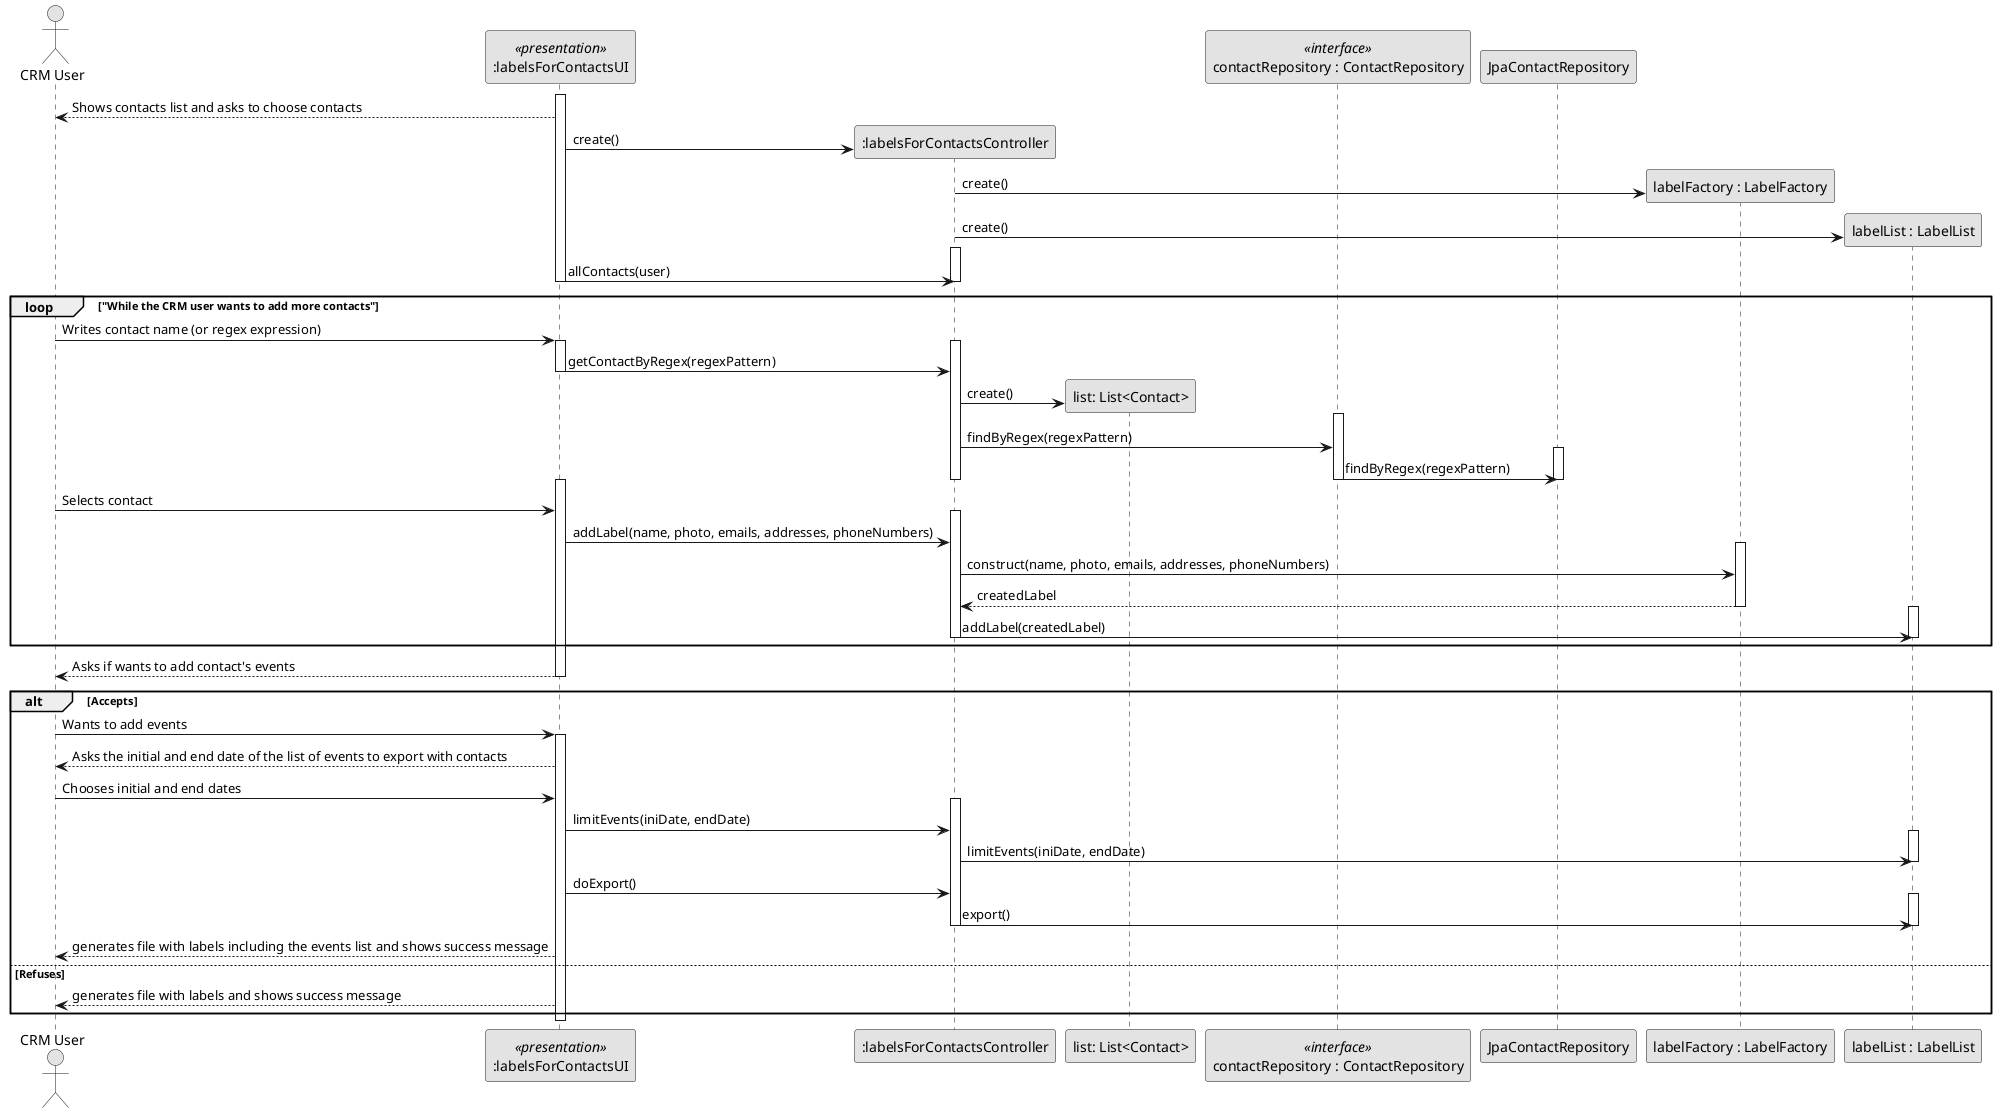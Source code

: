 @startuml

skinparam monochrome true
skinparam packageStyle rect
skinparam defaultFontName FG Virgil
skinparam shadowing false

actor "CRM User" as Actor
participant ":labelsForContactsUI" as UI <<presentation>>
participant ":labelsForContactsController" as ctrl
participant "list: List<Contact>" as list
participant "contactRepository : ContactRepository" as crep <<interface>>
participant "JpaContactRepository" as jpacrep
participant "labelFactory : LabelFactory" as lfac
participant "labelList : LabelList" as llist


activate UI

    UI --> Actor : Shows contacts list and asks to choose contacts
    create ctrl
    UI -> ctrl: create()

    create lfac
    ctrl -> lfac : create()


    create llist
    ctrl -> llist : create()

    activate ctrl

    UI ->ctrl : allContacts(user)
    deactivate ctrl

    deactivate UI
    loop "While the CRM user wants to add more contacts"

        UI <- Actor : Writes contact name (or regex expression)
    activate UI

           activate ctrl
                UI -> ctrl : getContactByRegex(regexPattern)

    deactivate UI
                create list
                ctrl -> list : create()
                activate crep
                    ctrl -> crep : findByRegex(regexPattern)
                    activate jpacrep
                            crep -> jpacrep : findByRegex(regexPattern)
                    deactivate jpacrep

                deactivate crep

            deactivate ctrl
    activate UI
        UI <- Actor : Selects contact

            activate ctrl
                UI -> ctrl : addLabel(name, photo, emails, addresses, phoneNumbers)

                activate lfac
                    ctrl -> lfac : construct(name, photo, emails, addresses, phoneNumbers)
                    lfac --> ctrl : createdLabel
                deactivate lfac
                activate llist
                    ctrl -> llist : addLabel(createdLabel)
                deactivate llist
            deactivate ctrl

    end loop



    UI --> Actor : Asks if wants to add contact's events
    deactivate UI

    alt Accepts
        Actor -> UI : Wants to add events
        activate UI
        UI --> Actor : Asks the initial and end date of the list of events to export with contacts

        UI <- Actor : Chooses initial and end dates

        activate ctrl
                UI -> ctrl : limitEvents(iniDate, endDate)
                activate llist
                ctrl -> llist : limitEvents(iniDate, endDate)
                deactivate llist

                UI -> ctrl : doExport()


                activate llist
                    ctrl -> llist : export()
                deactivate llist

        deactivate ctrl

        UI --> Actor : generates file with labels including the events list and shows success message

    else Refuses

        UI --> Actor : generates file with labels and shows success message

    end alt
deactivate UI

@enduml